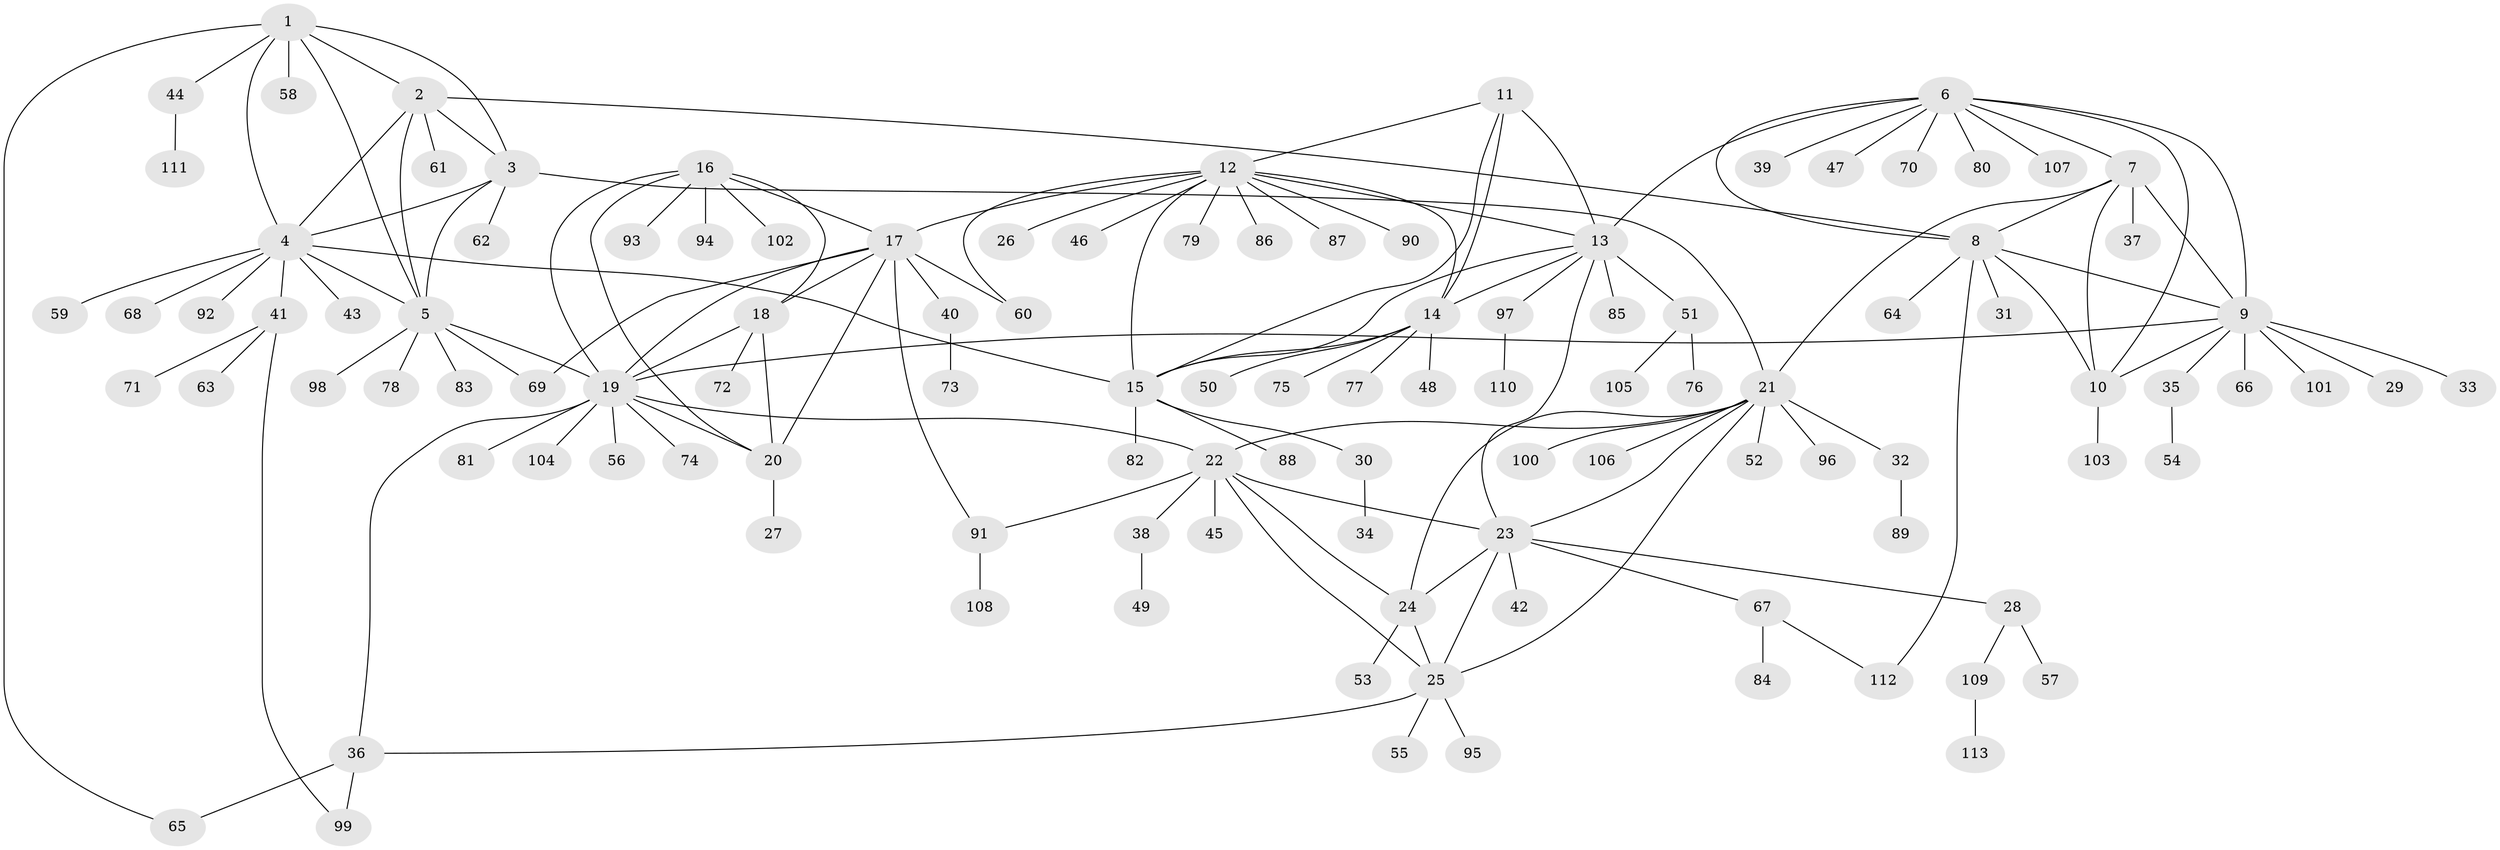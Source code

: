 // coarse degree distribution, {8: 0.08433734939759036, 4: 0.024096385542168676, 5: 0.012048192771084338, 9: 0.024096385542168676, 10: 0.03614457831325301, 7: 0.04819277108433735, 3: 0.03614457831325301, 6: 0.012048192771084338, 1: 0.6746987951807228, 2: 0.04819277108433735}
// Generated by graph-tools (version 1.1) at 2025/52/02/27/25 19:52:14]
// undirected, 113 vertices, 155 edges
graph export_dot {
graph [start="1"]
  node [color=gray90,style=filled];
  1;
  2;
  3;
  4;
  5;
  6;
  7;
  8;
  9;
  10;
  11;
  12;
  13;
  14;
  15;
  16;
  17;
  18;
  19;
  20;
  21;
  22;
  23;
  24;
  25;
  26;
  27;
  28;
  29;
  30;
  31;
  32;
  33;
  34;
  35;
  36;
  37;
  38;
  39;
  40;
  41;
  42;
  43;
  44;
  45;
  46;
  47;
  48;
  49;
  50;
  51;
  52;
  53;
  54;
  55;
  56;
  57;
  58;
  59;
  60;
  61;
  62;
  63;
  64;
  65;
  66;
  67;
  68;
  69;
  70;
  71;
  72;
  73;
  74;
  75;
  76;
  77;
  78;
  79;
  80;
  81;
  82;
  83;
  84;
  85;
  86;
  87;
  88;
  89;
  90;
  91;
  92;
  93;
  94;
  95;
  96;
  97;
  98;
  99;
  100;
  101;
  102;
  103;
  104;
  105;
  106;
  107;
  108;
  109;
  110;
  111;
  112;
  113;
  1 -- 2;
  1 -- 3;
  1 -- 4;
  1 -- 5;
  1 -- 44;
  1 -- 58;
  1 -- 65;
  2 -- 3;
  2 -- 4;
  2 -- 5;
  2 -- 8;
  2 -- 61;
  3 -- 4;
  3 -- 5;
  3 -- 21;
  3 -- 62;
  4 -- 5;
  4 -- 15;
  4 -- 41;
  4 -- 43;
  4 -- 59;
  4 -- 68;
  4 -- 92;
  5 -- 19;
  5 -- 69;
  5 -- 78;
  5 -- 83;
  5 -- 98;
  6 -- 7;
  6 -- 8;
  6 -- 9;
  6 -- 10;
  6 -- 13;
  6 -- 39;
  6 -- 47;
  6 -- 70;
  6 -- 80;
  6 -- 107;
  7 -- 8;
  7 -- 9;
  7 -- 10;
  7 -- 21;
  7 -- 37;
  8 -- 9;
  8 -- 10;
  8 -- 31;
  8 -- 64;
  8 -- 112;
  9 -- 10;
  9 -- 19;
  9 -- 29;
  9 -- 33;
  9 -- 35;
  9 -- 66;
  9 -- 101;
  10 -- 103;
  11 -- 12;
  11 -- 13;
  11 -- 14;
  11 -- 15;
  12 -- 13;
  12 -- 14;
  12 -- 15;
  12 -- 17;
  12 -- 26;
  12 -- 46;
  12 -- 60;
  12 -- 79;
  12 -- 86;
  12 -- 87;
  12 -- 90;
  13 -- 14;
  13 -- 15;
  13 -- 23;
  13 -- 51;
  13 -- 85;
  13 -- 97;
  14 -- 15;
  14 -- 48;
  14 -- 50;
  14 -- 75;
  14 -- 77;
  15 -- 30;
  15 -- 82;
  15 -- 88;
  16 -- 17;
  16 -- 18;
  16 -- 19;
  16 -- 20;
  16 -- 93;
  16 -- 94;
  16 -- 102;
  17 -- 18;
  17 -- 19;
  17 -- 20;
  17 -- 40;
  17 -- 60;
  17 -- 69;
  17 -- 91;
  18 -- 19;
  18 -- 20;
  18 -- 72;
  19 -- 20;
  19 -- 22;
  19 -- 36;
  19 -- 56;
  19 -- 74;
  19 -- 81;
  19 -- 104;
  20 -- 27;
  21 -- 22;
  21 -- 23;
  21 -- 24;
  21 -- 25;
  21 -- 32;
  21 -- 52;
  21 -- 96;
  21 -- 100;
  21 -- 106;
  22 -- 23;
  22 -- 24;
  22 -- 25;
  22 -- 38;
  22 -- 45;
  22 -- 91;
  23 -- 24;
  23 -- 25;
  23 -- 28;
  23 -- 42;
  23 -- 67;
  24 -- 25;
  24 -- 53;
  25 -- 36;
  25 -- 55;
  25 -- 95;
  28 -- 57;
  28 -- 109;
  30 -- 34;
  32 -- 89;
  35 -- 54;
  36 -- 65;
  36 -- 99;
  38 -- 49;
  40 -- 73;
  41 -- 63;
  41 -- 71;
  41 -- 99;
  44 -- 111;
  51 -- 76;
  51 -- 105;
  67 -- 84;
  67 -- 112;
  91 -- 108;
  97 -- 110;
  109 -- 113;
}
